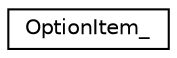 digraph "Graphical Class Hierarchy"
{
  edge [fontname="Helvetica",fontsize="10",labelfontname="Helvetica",labelfontsize="10"];
  node [fontname="Helvetica",fontsize="10",shape=record];
  rankdir="LR";
  Node0 [label="OptionItem_",height=0.2,width=0.4,color="black", fillcolor="white", style="filled",URL="$structOptionItem__.html"];
}
